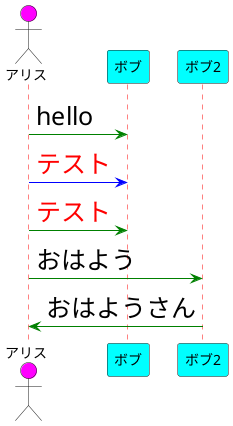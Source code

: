 @startuml
 
' 棒人間を当てる場合はactorを使います
actor アリス #ff00ff
participant ボブ #00ffff

participant ボブ2 #00ffff

' デザイン定義
' 共通する内容
skinparam {
    backgroundColor white
    defaultFontName "Consolas,メイリオ"
}
' ⇑　defaultFontNameの使い方を間違えると日本語がおかしくなる
' NG: defaultFontName Consolas,メイリオ
 
' シーケンス図に関するデザイン定義
skinparam sequence {
    ' オブジェクト
    ParticipantBorderColor black
    ParticipantBackgroundColor white
    PartitionFontSize 15
    PartitionFontStyle bold

    ArrowFontSize 25
 
    ' 矢印
    ArrowColor green
 
    ' 棒人間
    ActorBorderColor Yellow
 
    ' ライフライン（縦棒）
    LifeLineBorderColor red
}
 

' 作図コード
アリス -> ボブ : hello
アリス [#0000ff]-> ボブ : <color:red>テスト
アリス -> ボブ : <color:red>テスト

アリス -> ボブ2 : おはよう

ボブ2 -> アリス : おはようさん

@enduml